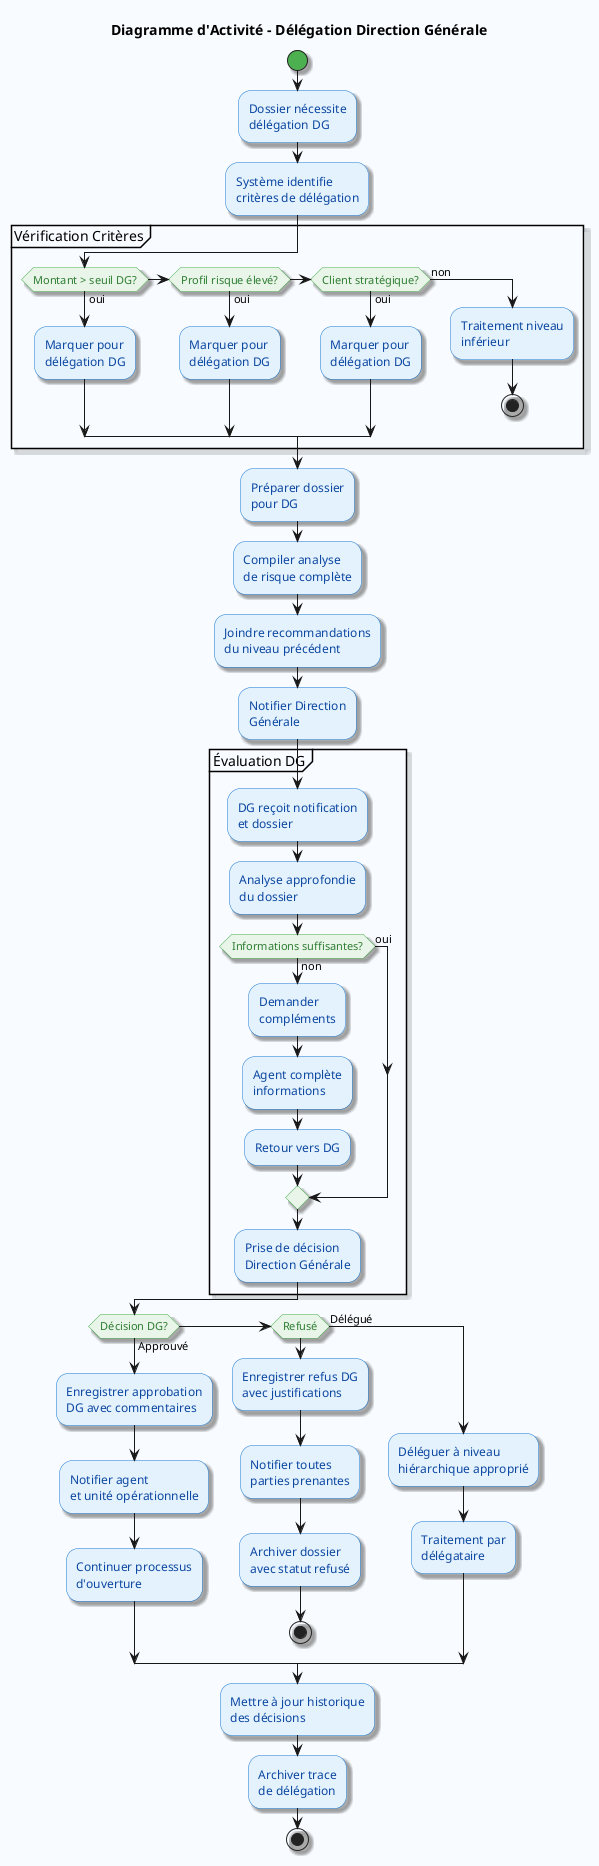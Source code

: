 @startuml DelegationDirectionGenerale
skinparam backgroundColor #F8FBFF
skinparam activity {
    BackgroundColor #E3F2FD
    BorderColor #1976D2
    FontColor #0D47A1
    DiamondBackgroundColor #E8F5E8
    DiamondBorderColor #4CAF50
    DiamondFontColor #2E7D32
    StartColor #4CAF50
    EndColor #F44336
}
skinparam shadowing true

title Diagramme d'Activité - Délégation Direction Générale

start

:Dossier nécessite
délégation DG;

:Système identifie
critères de délégation;

partition "Vérification Critères" {
    if (Montant > seuil DG?) then (oui)
        :Marquer pour
        délégation DG;
    elseif (Profil risque élevé?) then (oui)
        :Marquer pour
        délégation DG;
    elseif (Client stratégique?) then (oui)
        :Marquer pour
        délégation DG;
    else (non)
        :Traitement niveau
        inférieur;
        stop
    endif
}

:Préparer dossier
pour DG;

:Compiler analyse
de risque complète;

:Joindre recommandations
du niveau précédent;

:Notifier Direction
Générale;

partition "Évaluation DG" {
    :DG reçoit notification
    et dossier;
    
    :Analyse approfondie
    du dossier;
    
    if (Informations suffisantes?) then (non)
        :Demander
        compléments;
        
        :Agent complète
        informations;
        
        :Retour vers DG;
    else (oui)
    endif
    
    :Prise de décision
    Direction Générale;
}

if (Décision DG?) then (Approuvé)
    :Enregistrer approbation
    DG avec commentaires;
    
    :Notifier agent
    et unité opérationnelle;
    
    :Continuer processus
    d'ouverture;
    
elseif (Refusé) then
    :Enregistrer refus DG
    avec justifications;
    
    :Notifier toutes
    parties prenantes;
    
    :Archiver dossier
    avec statut refusé;
    
    stop
    
else (Délégué)
    :Déléguer à niveau
    hiérarchique approprié;
    
    :Traitement par
    délégataire;
endif

:Mettre à jour historique
des décisions;

:Archiver trace
de délégation;

stop

@enduml
